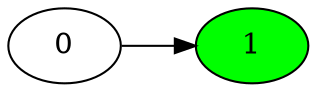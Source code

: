 digraph G { 
rankdir="LR";

	0 [color=black, style=filled, fillcolor=white];
	1 [color=black, style=filled, fillcolor=green];
	0 -> 1

}